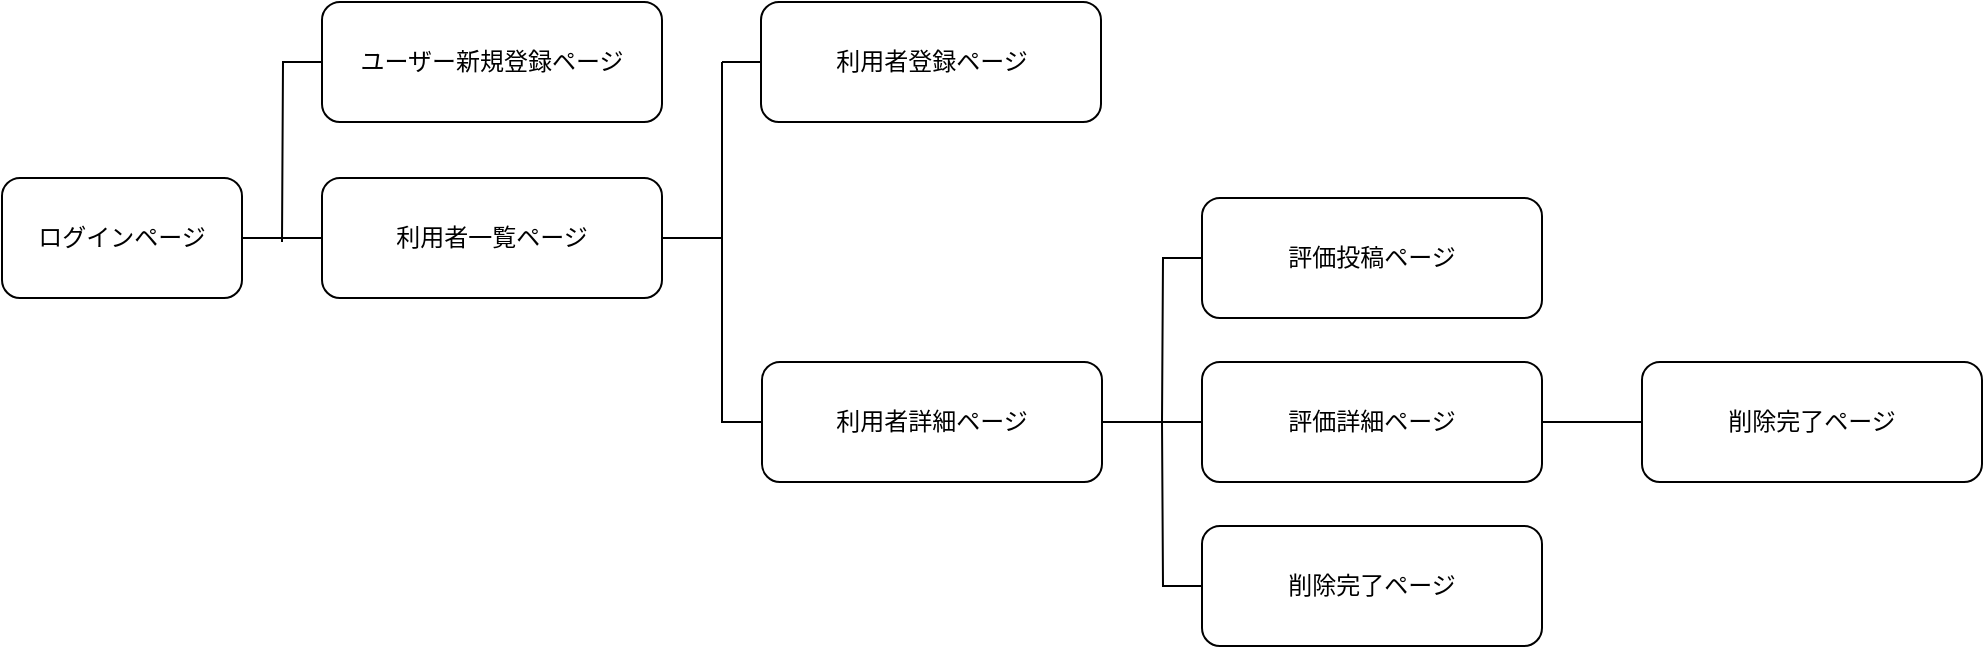 <mxfile>
    <diagram id="ZF12bMp9tpK7tc-vlodM" name="ページ1">
        <mxGraphModel dx="666" dy="362" grid="0" gridSize="10" guides="1" tooltips="1" connect="1" arrows="1" fold="1" page="1" pageScale="1" pageWidth="1169" pageHeight="827" math="0" shadow="0">
            <root>
                <mxCell id="0"/>
                <mxCell id="1" parent="0"/>
                <mxCell id="64" value="ログインページ" style="rounded=1;whiteSpace=wrap;html=1;" vertex="1" parent="1">
                    <mxGeometry x="120" y="188" width="120" height="60" as="geometry"/>
                </mxCell>
                <mxCell id="65" value="ユーザー新規登録ページ" style="rounded=1;whiteSpace=wrap;html=1;" vertex="1" parent="1">
                    <mxGeometry x="280" y="100" width="170" height="60" as="geometry"/>
                </mxCell>
                <mxCell id="73" style="edgeStyle=none;html=1;startArrow=none;startFill=0;endArrow=none;endFill=0;" edge="1" parent="1" source="66" target="64">
                    <mxGeometry relative="1" as="geometry"/>
                </mxCell>
                <mxCell id="66" value="利用者一覧ページ" style="rounded=1;whiteSpace=wrap;html=1;" vertex="1" parent="1">
                    <mxGeometry x="280" y="188" width="170" height="60" as="geometry"/>
                </mxCell>
                <mxCell id="79" style="edgeStyle=orthogonalEdgeStyle;rounded=0;html=1;exitX=1;exitY=0.5;exitDx=0;exitDy=0;entryX=0;entryY=0.5;entryDx=0;entryDy=0;startArrow=none;startFill=0;endArrow=none;endFill=0;elbow=vertical;" edge="1" parent="1" source="67" target="69">
                    <mxGeometry relative="1" as="geometry"/>
                </mxCell>
                <mxCell id="84" style="edgeStyle=orthogonalEdgeStyle;rounded=0;html=1;exitX=0;exitY=0.5;exitDx=0;exitDy=0;startArrow=none;startFill=0;endArrow=none;endFill=0;elbow=vertical;" edge="1" parent="1" source="67">
                    <mxGeometry relative="1" as="geometry">
                        <mxPoint x="480" y="132" as="targetPoint"/>
                        <Array as="points">
                            <mxPoint x="480" y="310"/>
                        </Array>
                    </mxGeometry>
                </mxCell>
                <mxCell id="67" value="利用者詳細ページ" style="rounded=1;whiteSpace=wrap;html=1;" vertex="1" parent="1">
                    <mxGeometry x="500" y="280" width="170" height="60" as="geometry"/>
                </mxCell>
                <mxCell id="80" style="edgeStyle=orthogonalEdgeStyle;rounded=0;html=1;exitX=0;exitY=0.5;exitDx=0;exitDy=0;startArrow=none;startFill=0;endArrow=none;endFill=0;elbow=vertical;" edge="1" parent="1" source="68">
                    <mxGeometry relative="1" as="geometry">
                        <mxPoint x="700" y="310" as="targetPoint"/>
                    </mxGeometry>
                </mxCell>
                <mxCell id="68" value="評価投稿ページ" style="rounded=1;whiteSpace=wrap;html=1;" vertex="1" parent="1">
                    <mxGeometry x="720" y="198" width="170" height="60" as="geometry"/>
                </mxCell>
                <mxCell id="82" style="edgeStyle=orthogonalEdgeStyle;rounded=0;html=1;exitX=1;exitY=0.5;exitDx=0;exitDy=0;entryX=0;entryY=0.5;entryDx=0;entryDy=0;startArrow=none;startFill=0;endArrow=none;endFill=0;elbow=vertical;" edge="1" parent="1" source="69" target="71">
                    <mxGeometry relative="1" as="geometry"/>
                </mxCell>
                <mxCell id="69" value="評価詳細ページ" style="rounded=1;whiteSpace=wrap;html=1;" vertex="1" parent="1">
                    <mxGeometry x="720" y="280" width="170" height="60" as="geometry"/>
                </mxCell>
                <mxCell id="81" style="edgeStyle=orthogonalEdgeStyle;rounded=0;html=1;exitX=0;exitY=0.5;exitDx=0;exitDy=0;startArrow=none;startFill=0;endArrow=none;endFill=0;elbow=vertical;" edge="1" parent="1" source="70">
                    <mxGeometry relative="1" as="geometry">
                        <mxPoint x="700" y="310" as="targetPoint"/>
                    </mxGeometry>
                </mxCell>
                <mxCell id="70" value="削除完了ページ" style="rounded=1;whiteSpace=wrap;html=1;" vertex="1" parent="1">
                    <mxGeometry x="720" y="362" width="170" height="60" as="geometry"/>
                </mxCell>
                <mxCell id="71" value="削除完了ページ" style="rounded=1;whiteSpace=wrap;html=1;" vertex="1" parent="1">
                    <mxGeometry x="940" y="280" width="170" height="60" as="geometry"/>
                </mxCell>
                <mxCell id="83" style="edgeStyle=orthogonalEdgeStyle;rounded=0;html=1;exitX=0;exitY=0.5;exitDx=0;exitDy=0;startArrow=none;startFill=0;endArrow=none;endFill=0;elbow=vertical;" edge="1" parent="1" source="72">
                    <mxGeometry relative="1" as="geometry">
                        <mxPoint x="480" y="130" as="targetPoint"/>
                    </mxGeometry>
                </mxCell>
                <mxCell id="72" value="利用者登録ページ" style="rounded=1;whiteSpace=wrap;html=1;" vertex="1" parent="1">
                    <mxGeometry x="499.5" y="100" width="170" height="60" as="geometry"/>
                </mxCell>
                <mxCell id="76" style="edgeStyle=orthogonalEdgeStyle;html=1;startArrow=none;startFill=0;endArrow=none;endFill=0;exitX=0;exitY=0.5;exitDx=0;exitDy=0;rounded=0;" edge="1" parent="1" source="65">
                    <mxGeometry relative="1" as="geometry">
                        <mxPoint x="290" y="228" as="sourcePoint"/>
                        <mxPoint x="260" y="220" as="targetPoint"/>
                    </mxGeometry>
                </mxCell>
                <mxCell id="77" style="edgeStyle=none;html=1;startArrow=none;startFill=0;endArrow=none;endFill=0;exitX=1;exitY=0.5;exitDx=0;exitDy=0;rounded=0;" edge="1" parent="1" source="66">
                    <mxGeometry relative="1" as="geometry">
                        <mxPoint x="300" y="238" as="sourcePoint"/>
                        <mxPoint x="480" y="130" as="targetPoint"/>
                        <Array as="points">
                            <mxPoint x="480" y="218"/>
                        </Array>
                    </mxGeometry>
                </mxCell>
            </root>
        </mxGraphModel>
    </diagram>
</mxfile>